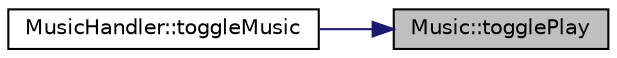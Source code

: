 digraph "Music::togglePlay"
{
 // INTERACTIVE_SVG=YES
 // LATEX_PDF_SIZE
  edge [fontname="Helvetica",fontsize="10",labelfontname="Helvetica",labelfontsize="10"];
  node [fontname="Helvetica",fontsize="10",shape=record];
  rankdir="RL";
  Node1 [label="Music::togglePlay",height=0.2,width=0.4,color="black", fillcolor="grey75", style="filled", fontcolor="black",tooltip=" "];
  Node1 -> Node2 [dir="back",color="midnightblue",fontsize="10",style="solid",fontname="Helvetica"];
  Node2 [label="MusicHandler::toggleMusic",height=0.2,width=0.4,color="black", fillcolor="white", style="filled",URL="$d7/d5a/class_music_handler.html#a827403d10305401d66aab6c194584ddc",tooltip=" "];
}
